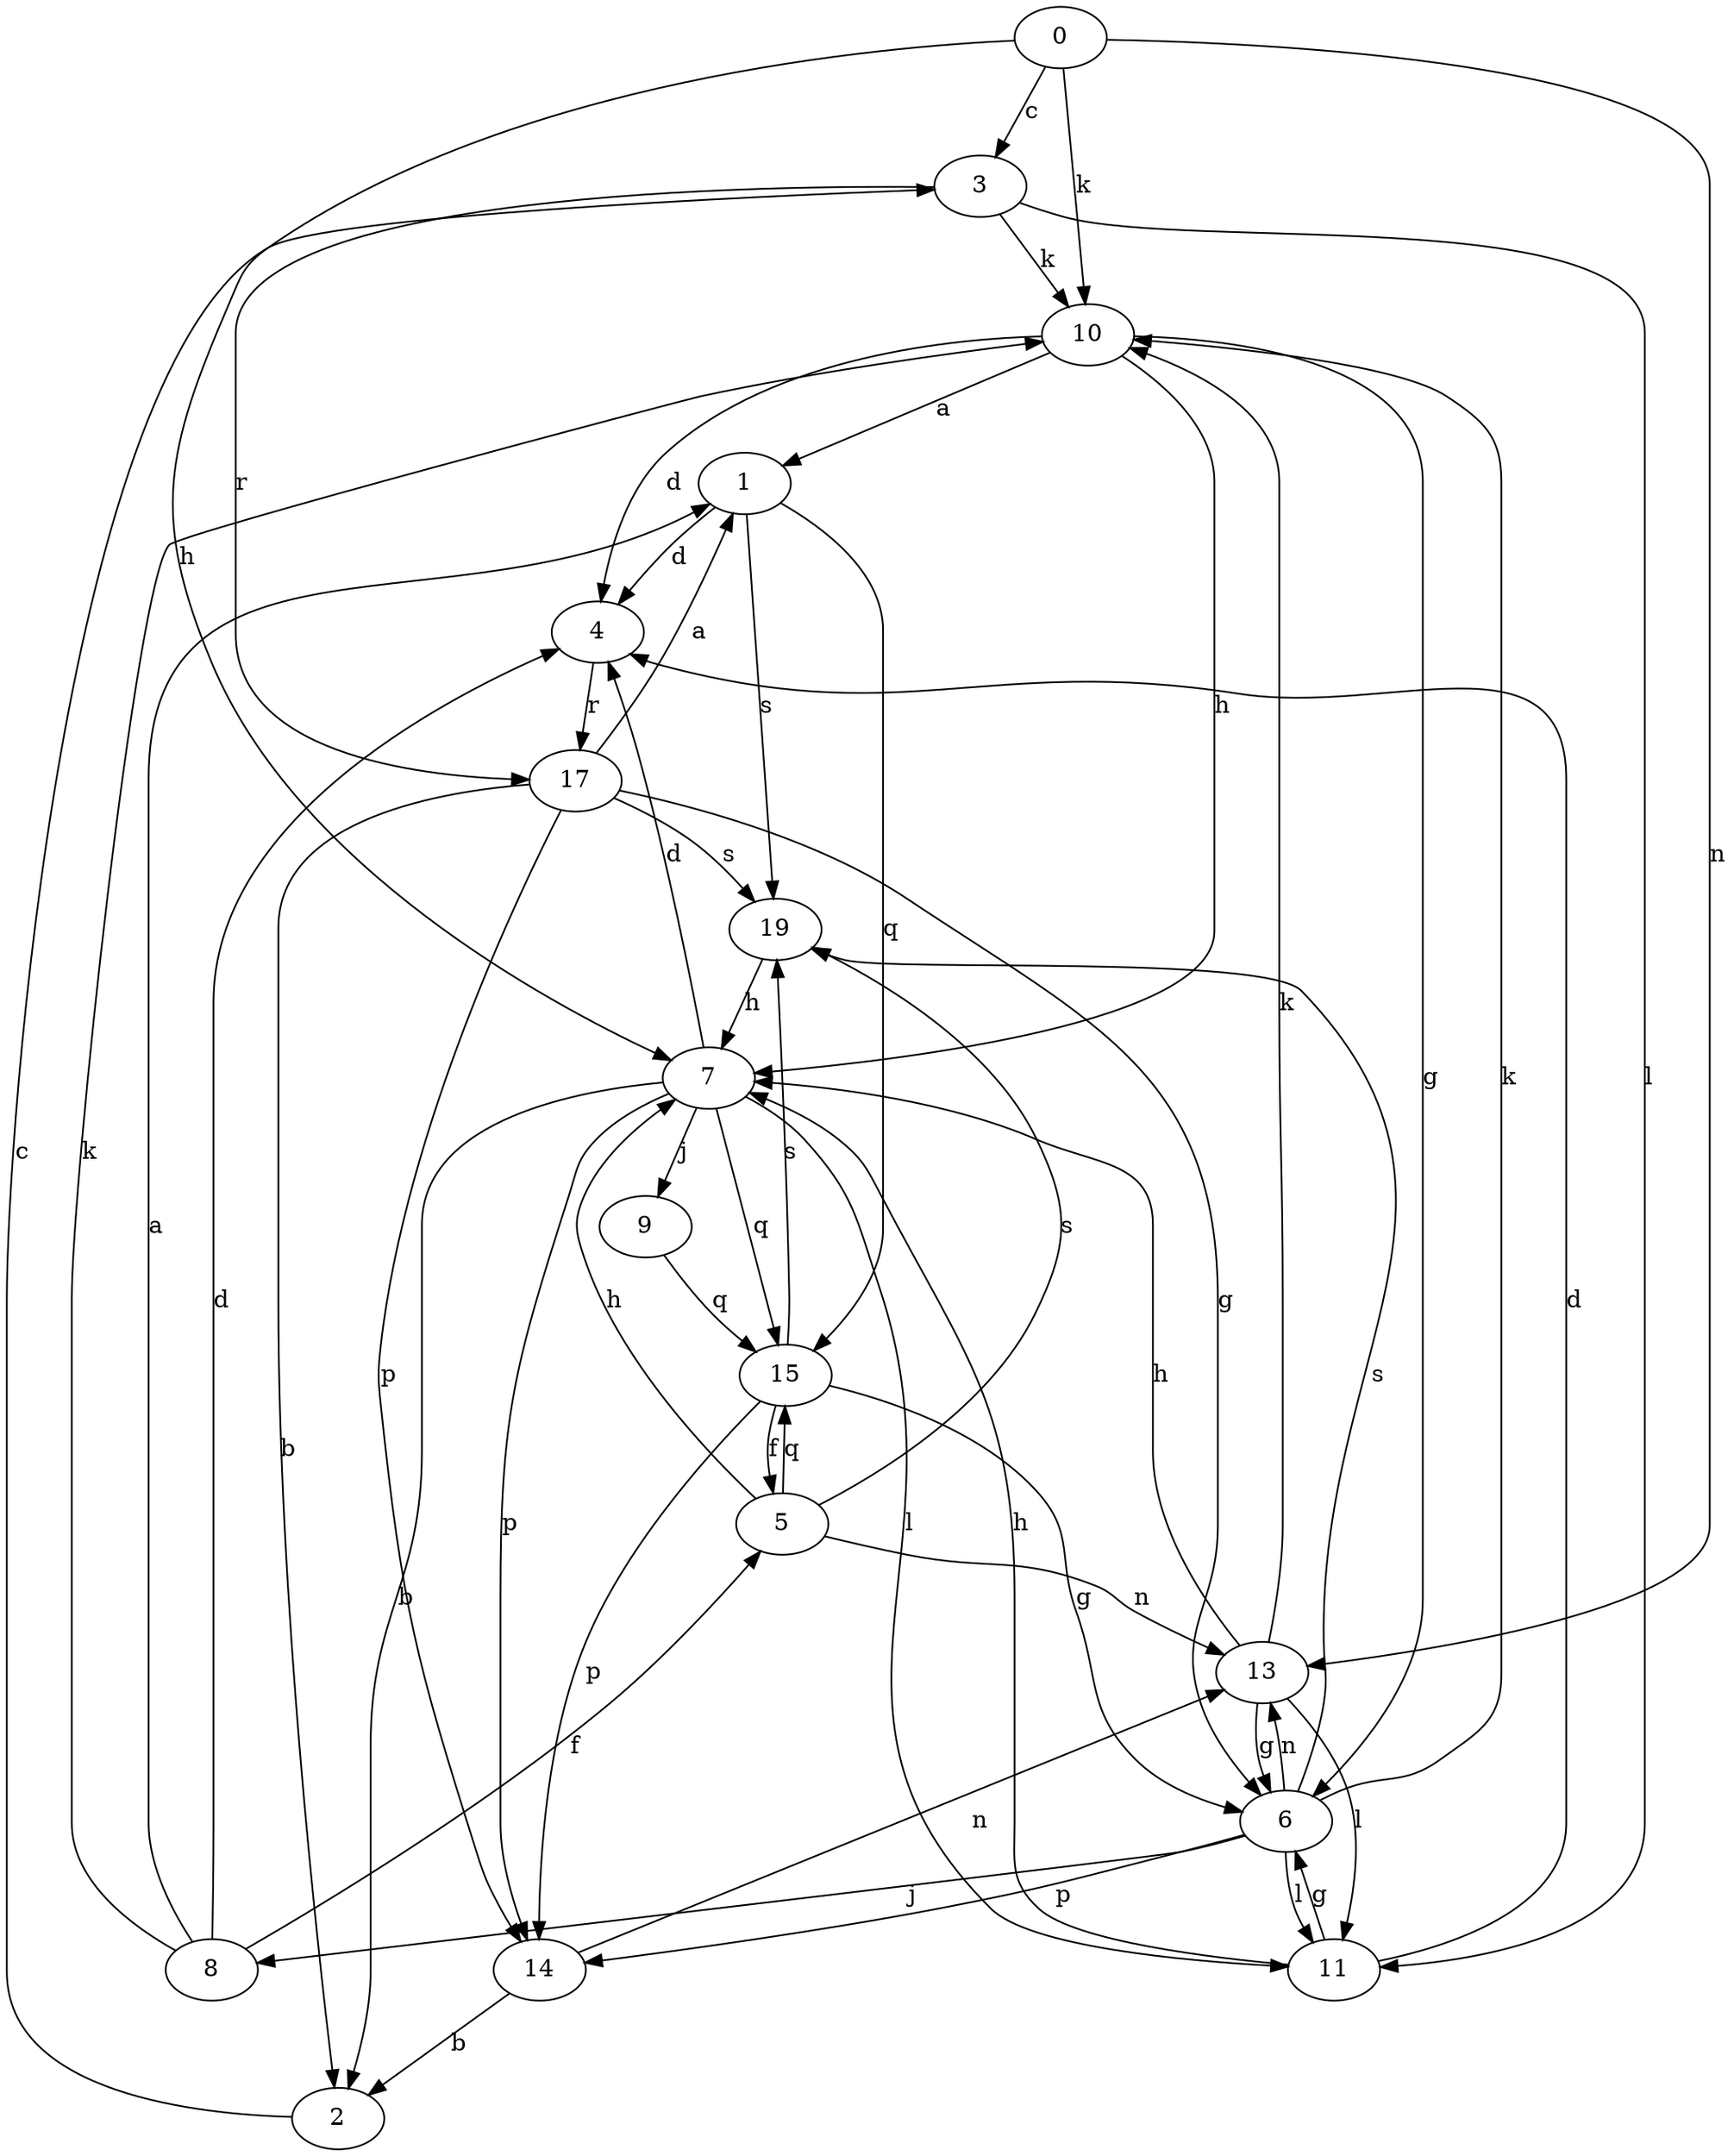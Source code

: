 strict digraph  {
0;
1;
2;
3;
4;
5;
6;
7;
8;
9;
10;
11;
13;
14;
15;
17;
19;
0 -> 3  [label=c];
0 -> 7  [label=h];
0 -> 10  [label=k];
0 -> 13  [label=n];
1 -> 4  [label=d];
1 -> 15  [label=q];
1 -> 19  [label=s];
2 -> 3  [label=c];
3 -> 10  [label=k];
3 -> 11  [label=l];
3 -> 17  [label=r];
4 -> 17  [label=r];
5 -> 7  [label=h];
5 -> 13  [label=n];
5 -> 15  [label=q];
5 -> 19  [label=s];
6 -> 8  [label=j];
6 -> 10  [label=k];
6 -> 11  [label=l];
6 -> 13  [label=n];
6 -> 14  [label=p];
6 -> 19  [label=s];
7 -> 2  [label=b];
7 -> 4  [label=d];
7 -> 9  [label=j];
7 -> 11  [label=l];
7 -> 14  [label=p];
7 -> 15  [label=q];
8 -> 1  [label=a];
8 -> 4  [label=d];
8 -> 5  [label=f];
8 -> 10  [label=k];
9 -> 15  [label=q];
10 -> 1  [label=a];
10 -> 4  [label=d];
10 -> 6  [label=g];
10 -> 7  [label=h];
11 -> 4  [label=d];
11 -> 6  [label=g];
11 -> 7  [label=h];
13 -> 6  [label=g];
13 -> 7  [label=h];
13 -> 10  [label=k];
13 -> 11  [label=l];
14 -> 2  [label=b];
14 -> 13  [label=n];
15 -> 5  [label=f];
15 -> 6  [label=g];
15 -> 14  [label=p];
15 -> 19  [label=s];
17 -> 1  [label=a];
17 -> 2  [label=b];
17 -> 6  [label=g];
17 -> 14  [label=p];
17 -> 19  [label=s];
19 -> 7  [label=h];
}
